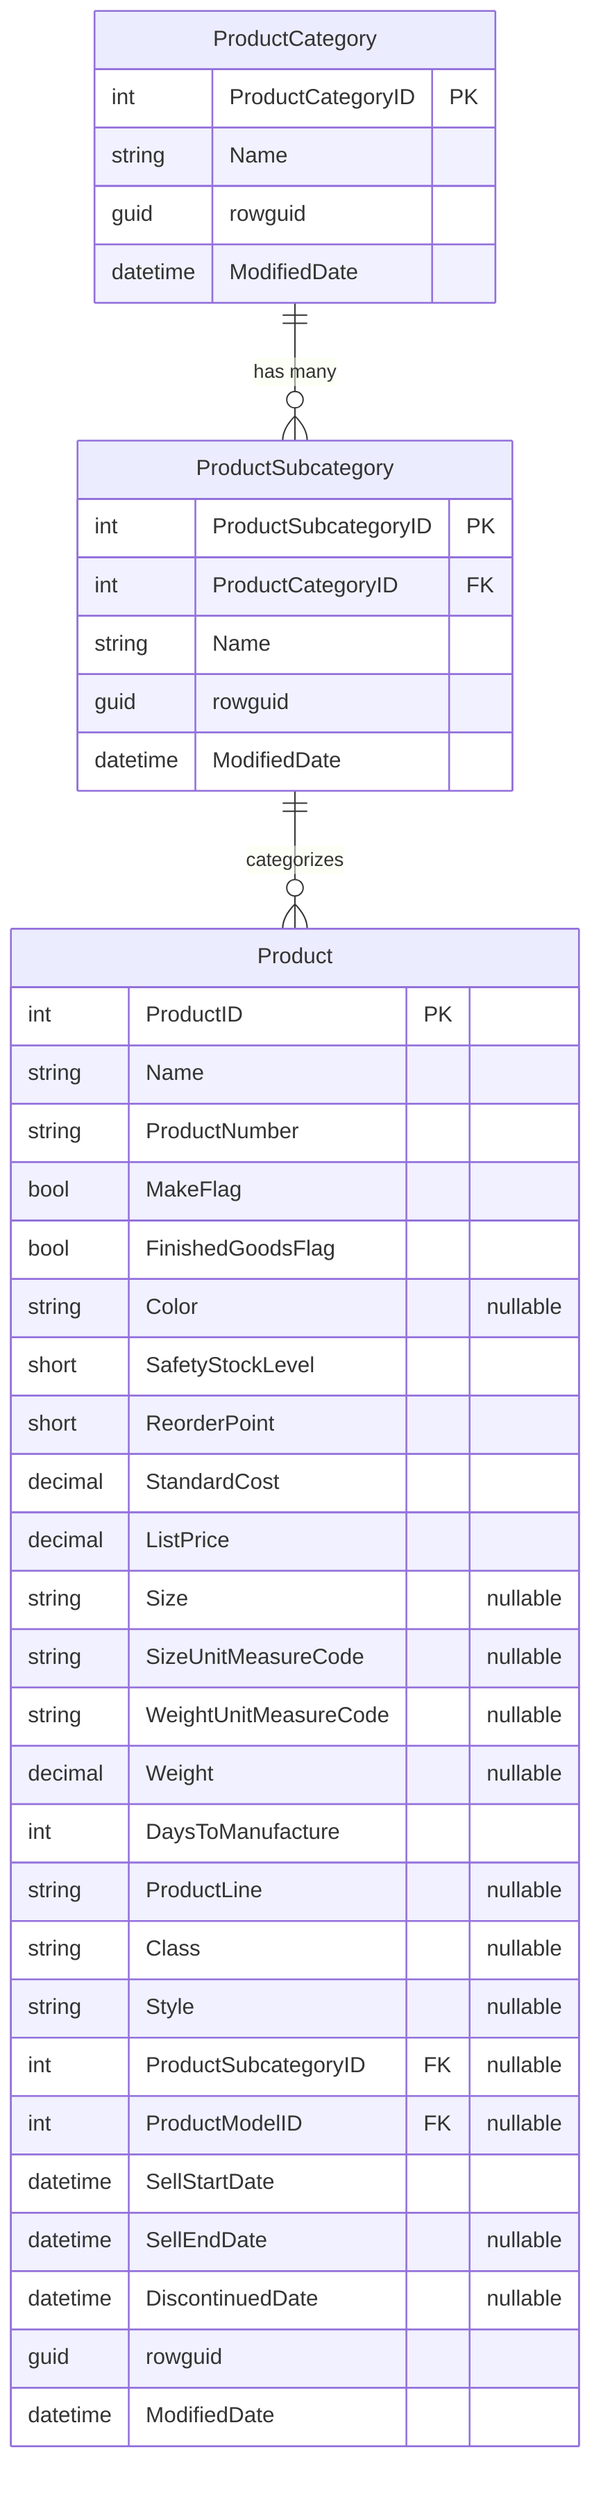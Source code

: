 %% Syntax verified: 2025-10-30
%% Entity Relationship Diagram - CYCLE_STORE Database
%% Current data model relationships from Entity Framework EDMX

erDiagram
    ProductCategory ||--o{ ProductSubcategory : "has many"
    ProductSubcategory ||--o{ Product : "categorizes"

    ProductCategory {
        int ProductCategoryID PK
        string Name
        guid rowguid
        datetime ModifiedDate
    }

    ProductSubcategory {
        int ProductSubcategoryID PK
        int ProductCategoryID FK
        string Name
        guid rowguid
        datetime ModifiedDate
    }

    Product {
        int ProductID PK
        string Name
        string ProductNumber
        bool MakeFlag
        bool FinishedGoodsFlag
        string Color "nullable"
        short SafetyStockLevel
        short ReorderPoint
        decimal StandardCost
        decimal ListPrice
        string Size "nullable"
        string SizeUnitMeasureCode "nullable"
        string WeightUnitMeasureCode "nullable"
        decimal Weight "nullable"
        int DaysToManufacture
        string ProductLine "nullable"
        string Class "nullable"
        string Style "nullable"
        int ProductSubcategoryID FK "nullable"
        int ProductModelID FK "nullable"
        datetime SellStartDate
        datetime SellEndDate "nullable"
        datetime DiscontinuedDate "nullable"
        guid rowguid
        datetime ModifiedDate
    }